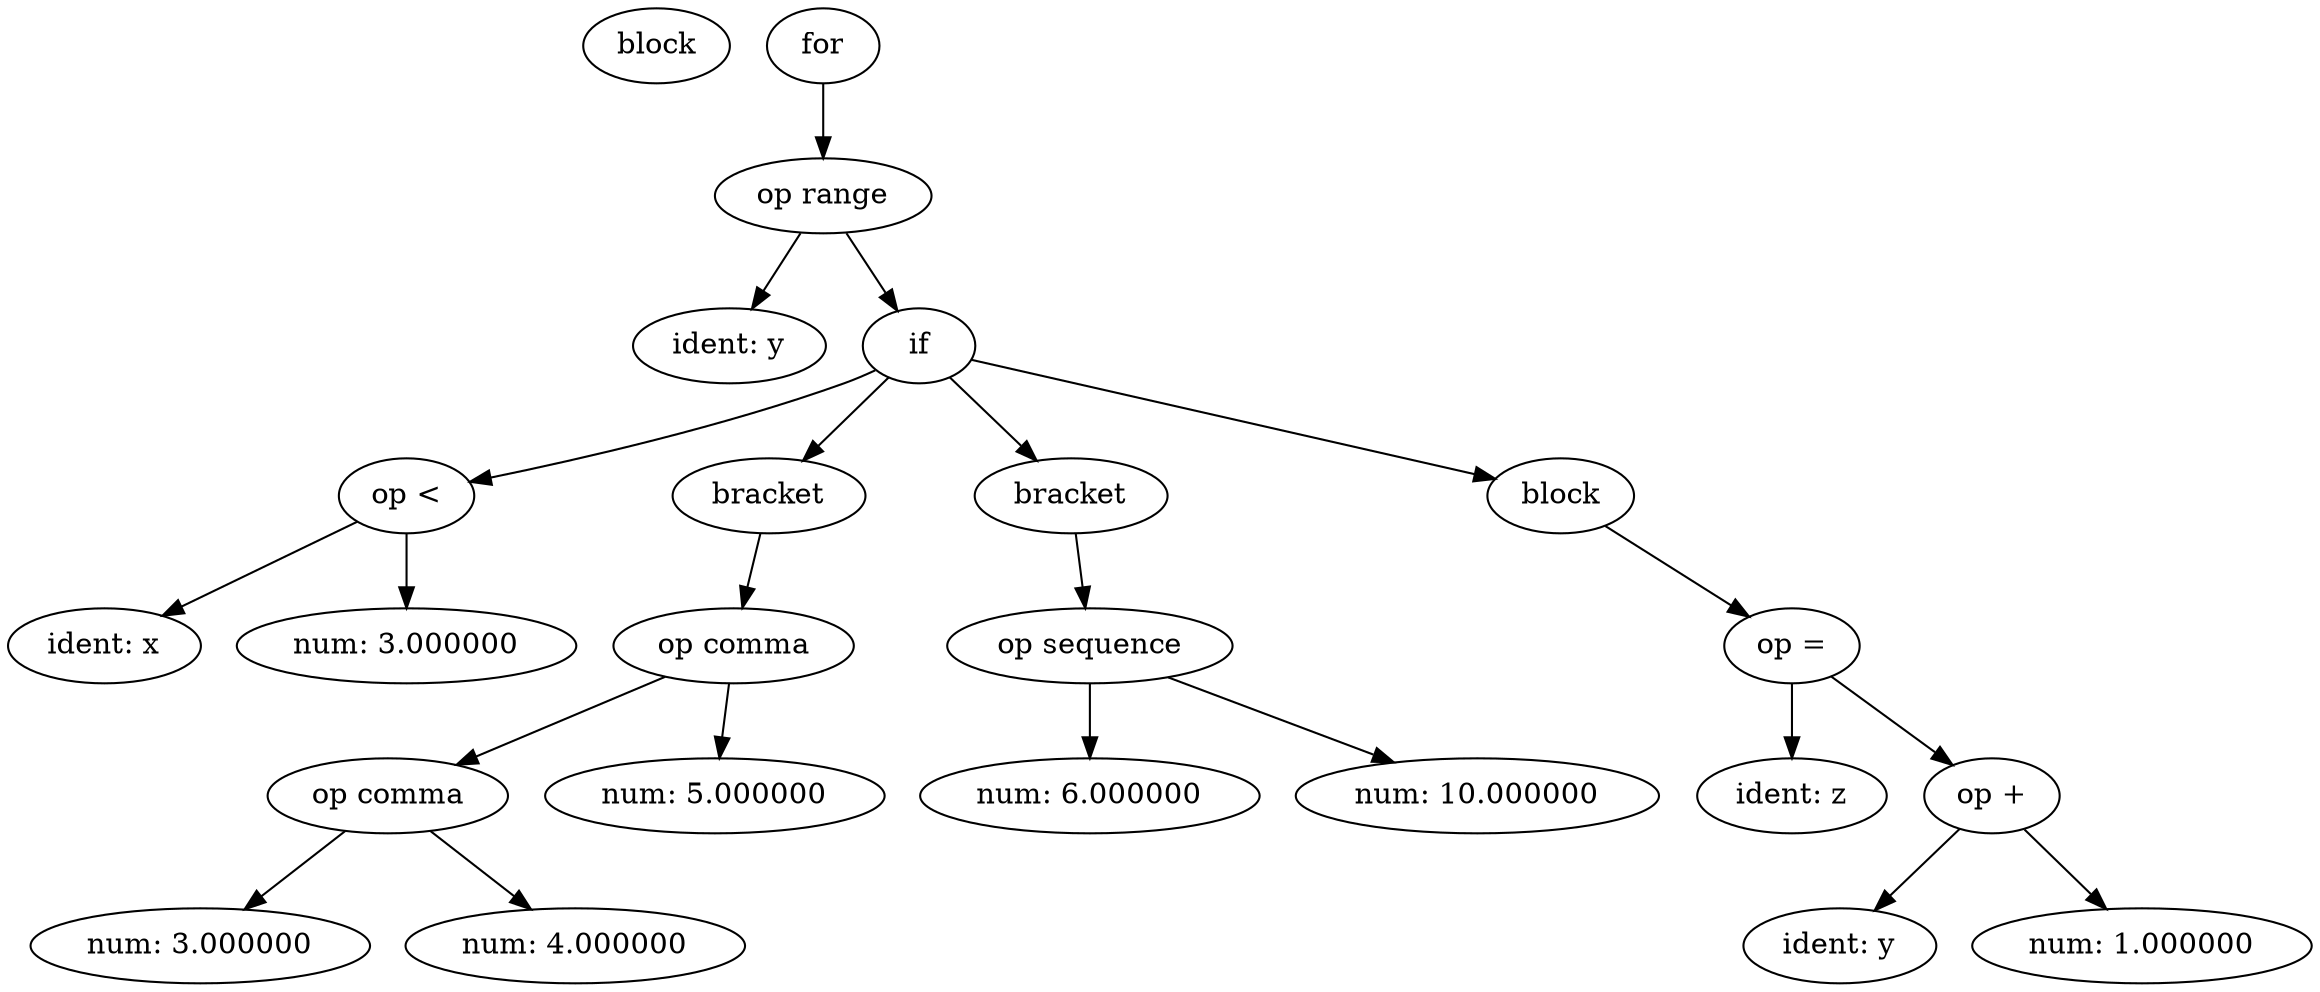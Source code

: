 digraph G {
0[label="block"];
1[label="for"];
2[label="ident: y"];
3[label="op range"];
4[label="if"];
5[label="ident: x"];
6[label="op <"];
7[label="num: 3.000000"];
8[label="bracket"];
9[label="num: 3.000000"];
10[label="op comma"];
11[label="num: 4.000000"];
12[label="op comma"];
13[label="num: 5.000000"];
14[label="bracket"];
15[label="num: 6.000000"];
16[label="op sequence"];
17[label="num: 10.000000"];
18[label="block"];
19[label="ident: z"];
20[label="op ="];
21[label="ident: y"];
22[label="op +"];
23[label="num: 1.000000"];
1->3 ;
3->2 ;
3->4 ;
4->6 ;
4->8 ;
4->14 ;
4->18 ;
6->5 ;
6->7 ;
8->12 ;
10->9 ;
10->11 ;
12->10 ;
12->13 ;
14->16 ;
16->15 ;
16->17 ;
18->20 ;
20->19 ;
20->22 ;
22->21 ;
22->23 ;
}
